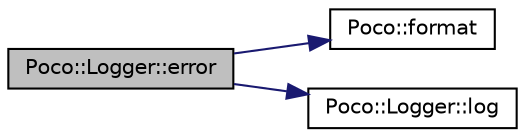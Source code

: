 digraph "Poco::Logger::error"
{
 // LATEX_PDF_SIZE
  edge [fontname="Helvetica",fontsize="10",labelfontname="Helvetica",labelfontsize="10"];
  node [fontname="Helvetica",fontsize="10",shape=record];
  rankdir="LR";
  Node1 [label="Poco::Logger::error",height=0.2,width=0.4,color="black", fillcolor="grey75", style="filled", fontcolor="black",tooltip=" "];
  Node1 -> Node2 [color="midnightblue",fontsize="10",style="solid"];
  Node2 [label="Poco::format",height=0.2,width=0.4,color="black", fillcolor="white", style="filled",URL="$namespacePoco.html#acde2b5aff4f0d67961e2eeb394542bb0",tooltip=" "];
  Node1 -> Node3 [color="midnightblue",fontsize="10",style="solid"];
  Node3 [label="Poco::Logger::log",height=0.2,width=0.4,color="black", fillcolor="white", style="filled",URL="$classPoco_1_1Logger.html#a31f0e70766c672053d1f31022e0cf668",tooltip=" "];
}
